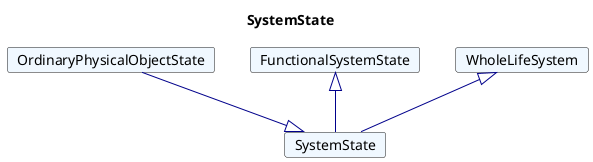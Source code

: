 @startuml
Title SystemState 

Card SystemState #F0F8FF [
SystemState
]
Card OrdinaryPhysicalObjectState #F0F8FF [
OrdinaryPhysicalObjectState
]
OrdinaryPhysicalObjectState --|> SystemState  #00008B 
Card FunctionalSystemState #F0F8FF [
FunctionalSystemState
]
FunctionalSystemState <|-- SystemState  #00008B 
Card WholeLifeSystem #F0F8FF [
WholeLifeSystem
]
WholeLifeSystem <|-- SystemState  #00008B 
@enduml